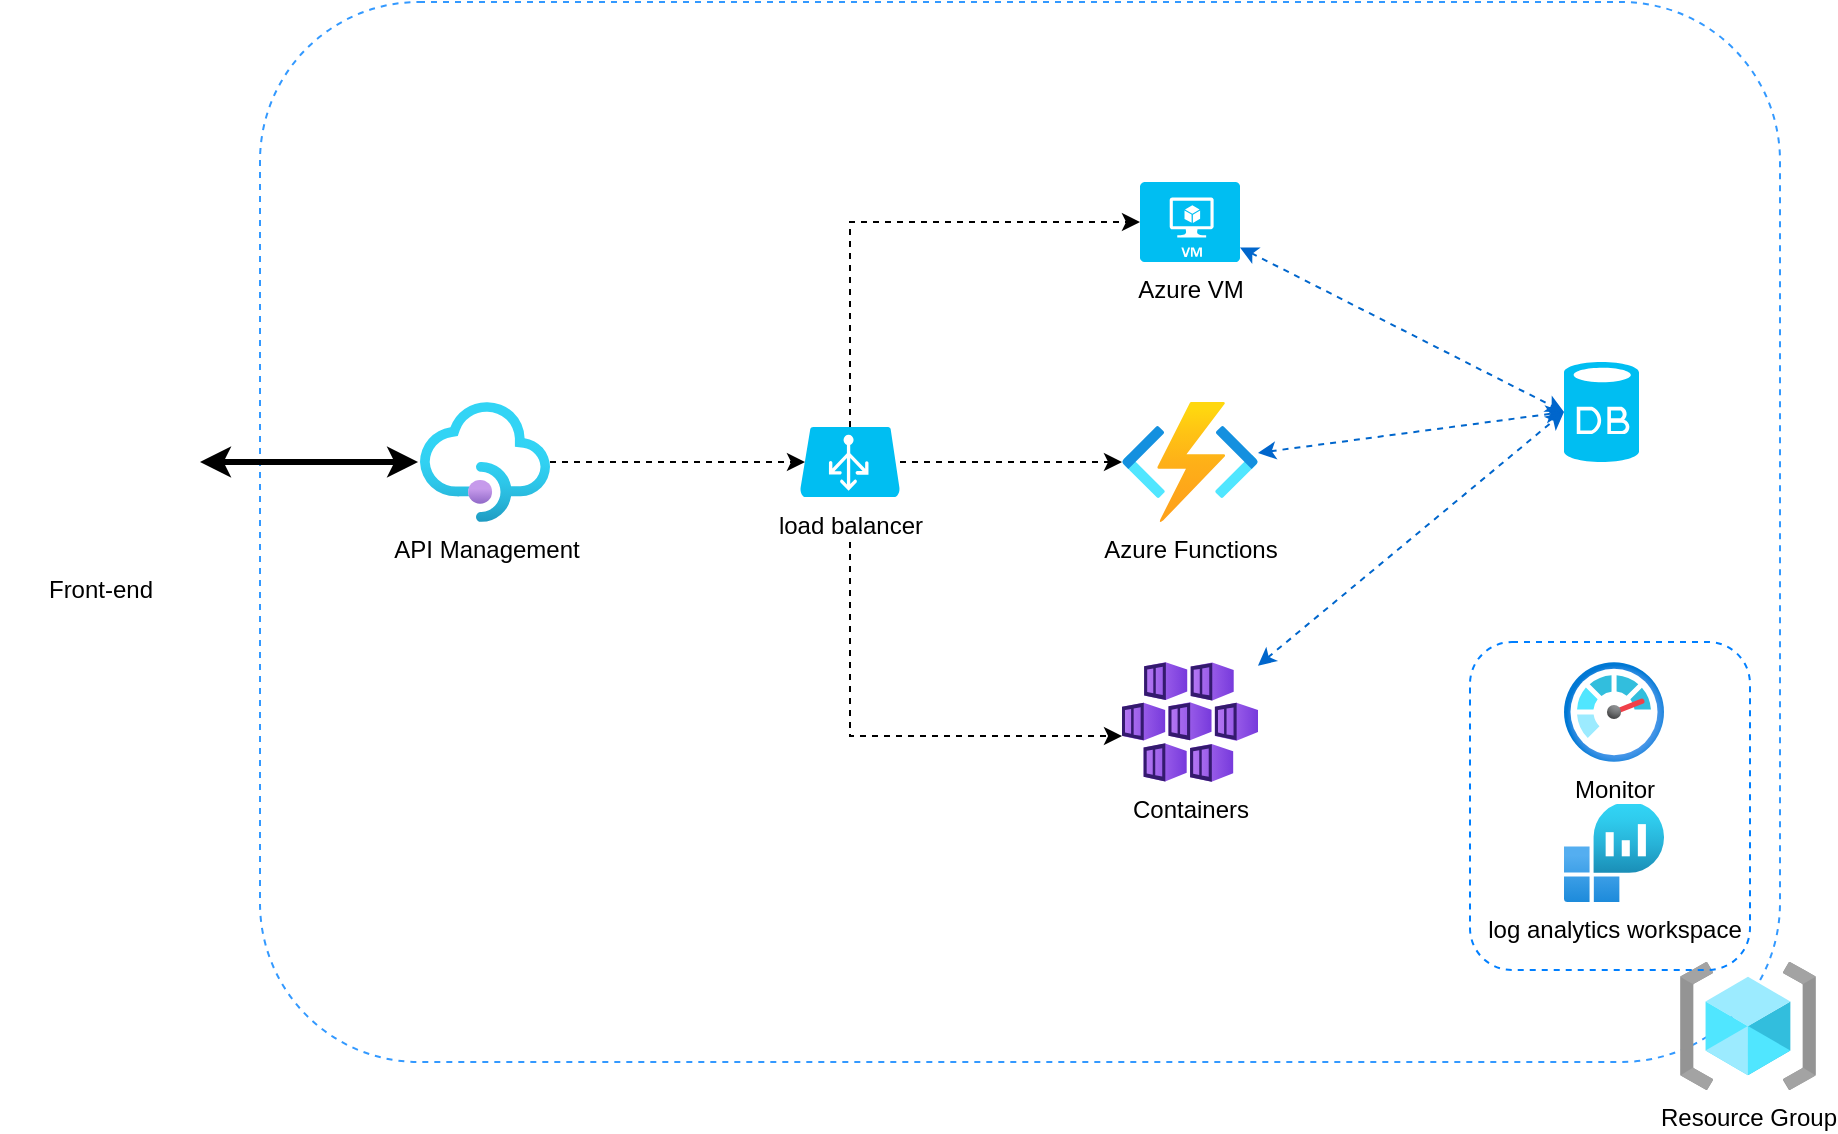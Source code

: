 <mxfile version="22.1.7" type="github">
  <diagram id="WI9T0HZ2pTsCkuznbFz-" name="Page-1">
    <mxGraphModel dx="1434" dy="782" grid="1" gridSize="10" guides="1" tooltips="1" connect="1" arrows="1" fold="1" page="1" pageScale="1" pageWidth="1169" pageHeight="827" math="0" shadow="0">
      <root>
        <mxCell id="0" />
        <mxCell id="1" parent="0" />
        <mxCell id="vRpGPo6Lk-Z9bFn2FbQZ-10" value="" style="rounded=1;whiteSpace=wrap;html=1;fillColor=none;dashed=1;strokeColor=#3399FF;" vertex="1" parent="1">
          <mxGeometry x="200" y="30" width="760" height="530" as="geometry" />
        </mxCell>
        <mxCell id="vRpGPo6Lk-Z9bFn2FbQZ-1" value="Resource Group" style="image;aspect=fixed;html=1;points=[];align=center;fontSize=12;image=img/lib/azure2/general/Resource_Groups.svg;" vertex="1" parent="1">
          <mxGeometry x="910" y="510" width="68" height="64" as="geometry" />
        </mxCell>
        <mxCell id="vRpGPo6Lk-Z9bFn2FbQZ-2" value="API Management" style="image;aspect=fixed;html=1;points=[];align=center;fontSize=12;image=img/lib/azure2/app_services/API_Management_Services.svg;" vertex="1" parent="1">
          <mxGeometry x="280" y="230" width="65" height="60" as="geometry" />
        </mxCell>
        <mxCell id="vRpGPo6Lk-Z9bFn2FbQZ-3" value="Front-end" style="shape=image;html=1;verticalAlign=top;verticalLabelPosition=bottom;labelBackgroundColor=#ffffff;imageAspect=0;aspect=fixed;image=https://cdn1.iconfinder.com/data/icons/unicons-line-vol-1/24/atom-128.png" vertex="1" parent="1">
          <mxGeometry x="70" y="210" width="100" height="100" as="geometry" />
        </mxCell>
        <mxCell id="vRpGPo6Lk-Z9bFn2FbQZ-13" style="edgeStyle=orthogonalEdgeStyle;rounded=0;orthogonalLoop=1;jettySize=auto;html=1;dashed=1;" edge="1" parent="1" source="vRpGPo6Lk-Z9bFn2FbQZ-4" target="vRpGPo6Lk-Z9bFn2FbQZ-6">
          <mxGeometry relative="1" as="geometry" />
        </mxCell>
        <mxCell id="vRpGPo6Lk-Z9bFn2FbQZ-4" value="load balancer" style="verticalLabelPosition=bottom;html=1;verticalAlign=top;align=center;strokeColor=none;fillColor=#00BEF2;shape=mxgraph.azure.azure_load_balancer;" vertex="1" parent="1">
          <mxGeometry x="470" y="242.5" width="50" height="35" as="geometry" />
        </mxCell>
        <mxCell id="vRpGPo6Lk-Z9bFn2FbQZ-5" value="Azure VM" style="verticalLabelPosition=bottom;html=1;verticalAlign=top;align=center;strokeColor=none;fillColor=#00BEF2;shape=mxgraph.azure.virtual_machine;" vertex="1" parent="1">
          <mxGeometry x="640" y="120" width="50" height="40" as="geometry" />
        </mxCell>
        <mxCell id="vRpGPo6Lk-Z9bFn2FbQZ-24" style="rounded=0;orthogonalLoop=1;jettySize=auto;html=1;dashed=1;startArrow=classic;startFill=1;strokeColor=#0066CC;entryX=0;entryY=0.5;entryDx=0;entryDy=0;entryPerimeter=0;" edge="1" parent="1" source="vRpGPo6Lk-Z9bFn2FbQZ-6" target="vRpGPo6Lk-Z9bFn2FbQZ-20">
          <mxGeometry relative="1" as="geometry">
            <mxPoint x="760" y="100" as="targetPoint" />
          </mxGeometry>
        </mxCell>
        <mxCell id="vRpGPo6Lk-Z9bFn2FbQZ-6" value="Azure Functions" style="image;aspect=fixed;html=1;points=[];align=center;fontSize=12;image=img/lib/azure2/compute/Function_Apps.svg;" vertex="1" parent="1">
          <mxGeometry x="631" y="230" width="68" height="60" as="geometry" />
        </mxCell>
        <mxCell id="vRpGPo6Lk-Z9bFn2FbQZ-25" style="rounded=0;orthogonalLoop=1;jettySize=auto;html=1;dashed=1;startArrow=classic;startFill=1;strokeColor=#0066CC;entryX=0;entryY=0.5;entryDx=0;entryDy=0;entryPerimeter=0;" edge="1" parent="1" source="vRpGPo6Lk-Z9bFn2FbQZ-8" target="vRpGPo6Lk-Z9bFn2FbQZ-20">
          <mxGeometry relative="1" as="geometry">
            <mxPoint x="750" y="110" as="targetPoint" />
          </mxGeometry>
        </mxCell>
        <mxCell id="vRpGPo6Lk-Z9bFn2FbQZ-8" value="Containers" style="image;aspect=fixed;html=1;points=[];align=center;fontSize=12;image=img/lib/azure2/containers/Kubernetes_Services.svg;" vertex="1" parent="1">
          <mxGeometry x="631" y="360" width="68" height="60" as="geometry" />
        </mxCell>
        <mxCell id="vRpGPo6Lk-Z9bFn2FbQZ-9" style="edgeStyle=orthogonalEdgeStyle;rounded=0;orthogonalLoop=1;jettySize=auto;html=1;entryX=-0.015;entryY=0.5;entryDx=0;entryDy=0;entryPerimeter=0;startArrow=classic;startFill=1;strokeWidth=3;" edge="1" parent="1" source="vRpGPo6Lk-Z9bFn2FbQZ-3" target="vRpGPo6Lk-Z9bFn2FbQZ-2">
          <mxGeometry relative="1" as="geometry" />
        </mxCell>
        <mxCell id="vRpGPo6Lk-Z9bFn2FbQZ-11" style="edgeStyle=orthogonalEdgeStyle;rounded=0;orthogonalLoop=1;jettySize=auto;html=1;entryX=0.05;entryY=0.5;entryDx=0;entryDy=0;entryPerimeter=0;dashed=1;" edge="1" parent="1" source="vRpGPo6Lk-Z9bFn2FbQZ-2" target="vRpGPo6Lk-Z9bFn2FbQZ-4">
          <mxGeometry relative="1" as="geometry" />
        </mxCell>
        <mxCell id="vRpGPo6Lk-Z9bFn2FbQZ-12" style="edgeStyle=orthogonalEdgeStyle;rounded=0;orthogonalLoop=1;jettySize=auto;html=1;entryX=0;entryY=0.5;entryDx=0;entryDy=0;entryPerimeter=0;dashed=1;" edge="1" parent="1" source="vRpGPo6Lk-Z9bFn2FbQZ-4" target="vRpGPo6Lk-Z9bFn2FbQZ-5">
          <mxGeometry relative="1" as="geometry">
            <Array as="points">
              <mxPoint x="495" y="140" />
            </Array>
          </mxGeometry>
        </mxCell>
        <mxCell id="vRpGPo6Lk-Z9bFn2FbQZ-14" style="edgeStyle=orthogonalEdgeStyle;rounded=0;orthogonalLoop=1;jettySize=auto;html=1;entryX=0;entryY=0.617;entryDx=0;entryDy=0;entryPerimeter=0;dashed=1;" edge="1" parent="1" target="vRpGPo6Lk-Z9bFn2FbQZ-8">
          <mxGeometry relative="1" as="geometry">
            <mxPoint x="495" y="300" as="sourcePoint" />
            <Array as="points">
              <mxPoint x="495" y="397" />
            </Array>
          </mxGeometry>
        </mxCell>
        <mxCell id="vRpGPo6Lk-Z9bFn2FbQZ-18" value="log analytics workspace" style="image;aspect=fixed;html=1;points=[];align=center;fontSize=12;image=img/lib/azure2/analytics/Log_Analytics_Workspaces.svg;" vertex="1" parent="1">
          <mxGeometry x="852" y="430" width="50" height="50" as="geometry" />
        </mxCell>
        <mxCell id="vRpGPo6Lk-Z9bFn2FbQZ-19" value="Monitor" style="image;aspect=fixed;html=1;points=[];align=center;fontSize=12;image=img/lib/azure2/management_governance/Monitor.svg;" vertex="1" parent="1">
          <mxGeometry x="852" y="360" width="50" height="50" as="geometry" />
        </mxCell>
        <mxCell id="vRpGPo6Lk-Z9bFn2FbQZ-20" value="" style="verticalLabelPosition=bottom;html=1;verticalAlign=top;align=center;strokeColor=none;fillColor=#00BEF2;shape=mxgraph.azure.database;" vertex="1" parent="1">
          <mxGeometry x="852" y="210" width="37.5" height="50" as="geometry" />
        </mxCell>
        <mxCell id="vRpGPo6Lk-Z9bFn2FbQZ-22" value="" style="rounded=1;whiteSpace=wrap;html=1;fillColor=none;dashed=1;strokeColor=#007FFF;" vertex="1" parent="1">
          <mxGeometry x="805" y="350" width="140" height="164" as="geometry" />
        </mxCell>
        <mxCell id="vRpGPo6Lk-Z9bFn2FbQZ-23" style="rounded=0;orthogonalLoop=1;jettySize=auto;html=1;entryX=0;entryY=0.5;entryDx=0;entryDy=0;entryPerimeter=0;dashed=1;startArrow=classic;startFill=1;strokeColor=#0066CC;" edge="1" parent="1" source="vRpGPo6Lk-Z9bFn2FbQZ-5" target="vRpGPo6Lk-Z9bFn2FbQZ-20">
          <mxGeometry relative="1" as="geometry" />
        </mxCell>
      </root>
    </mxGraphModel>
  </diagram>
</mxfile>
